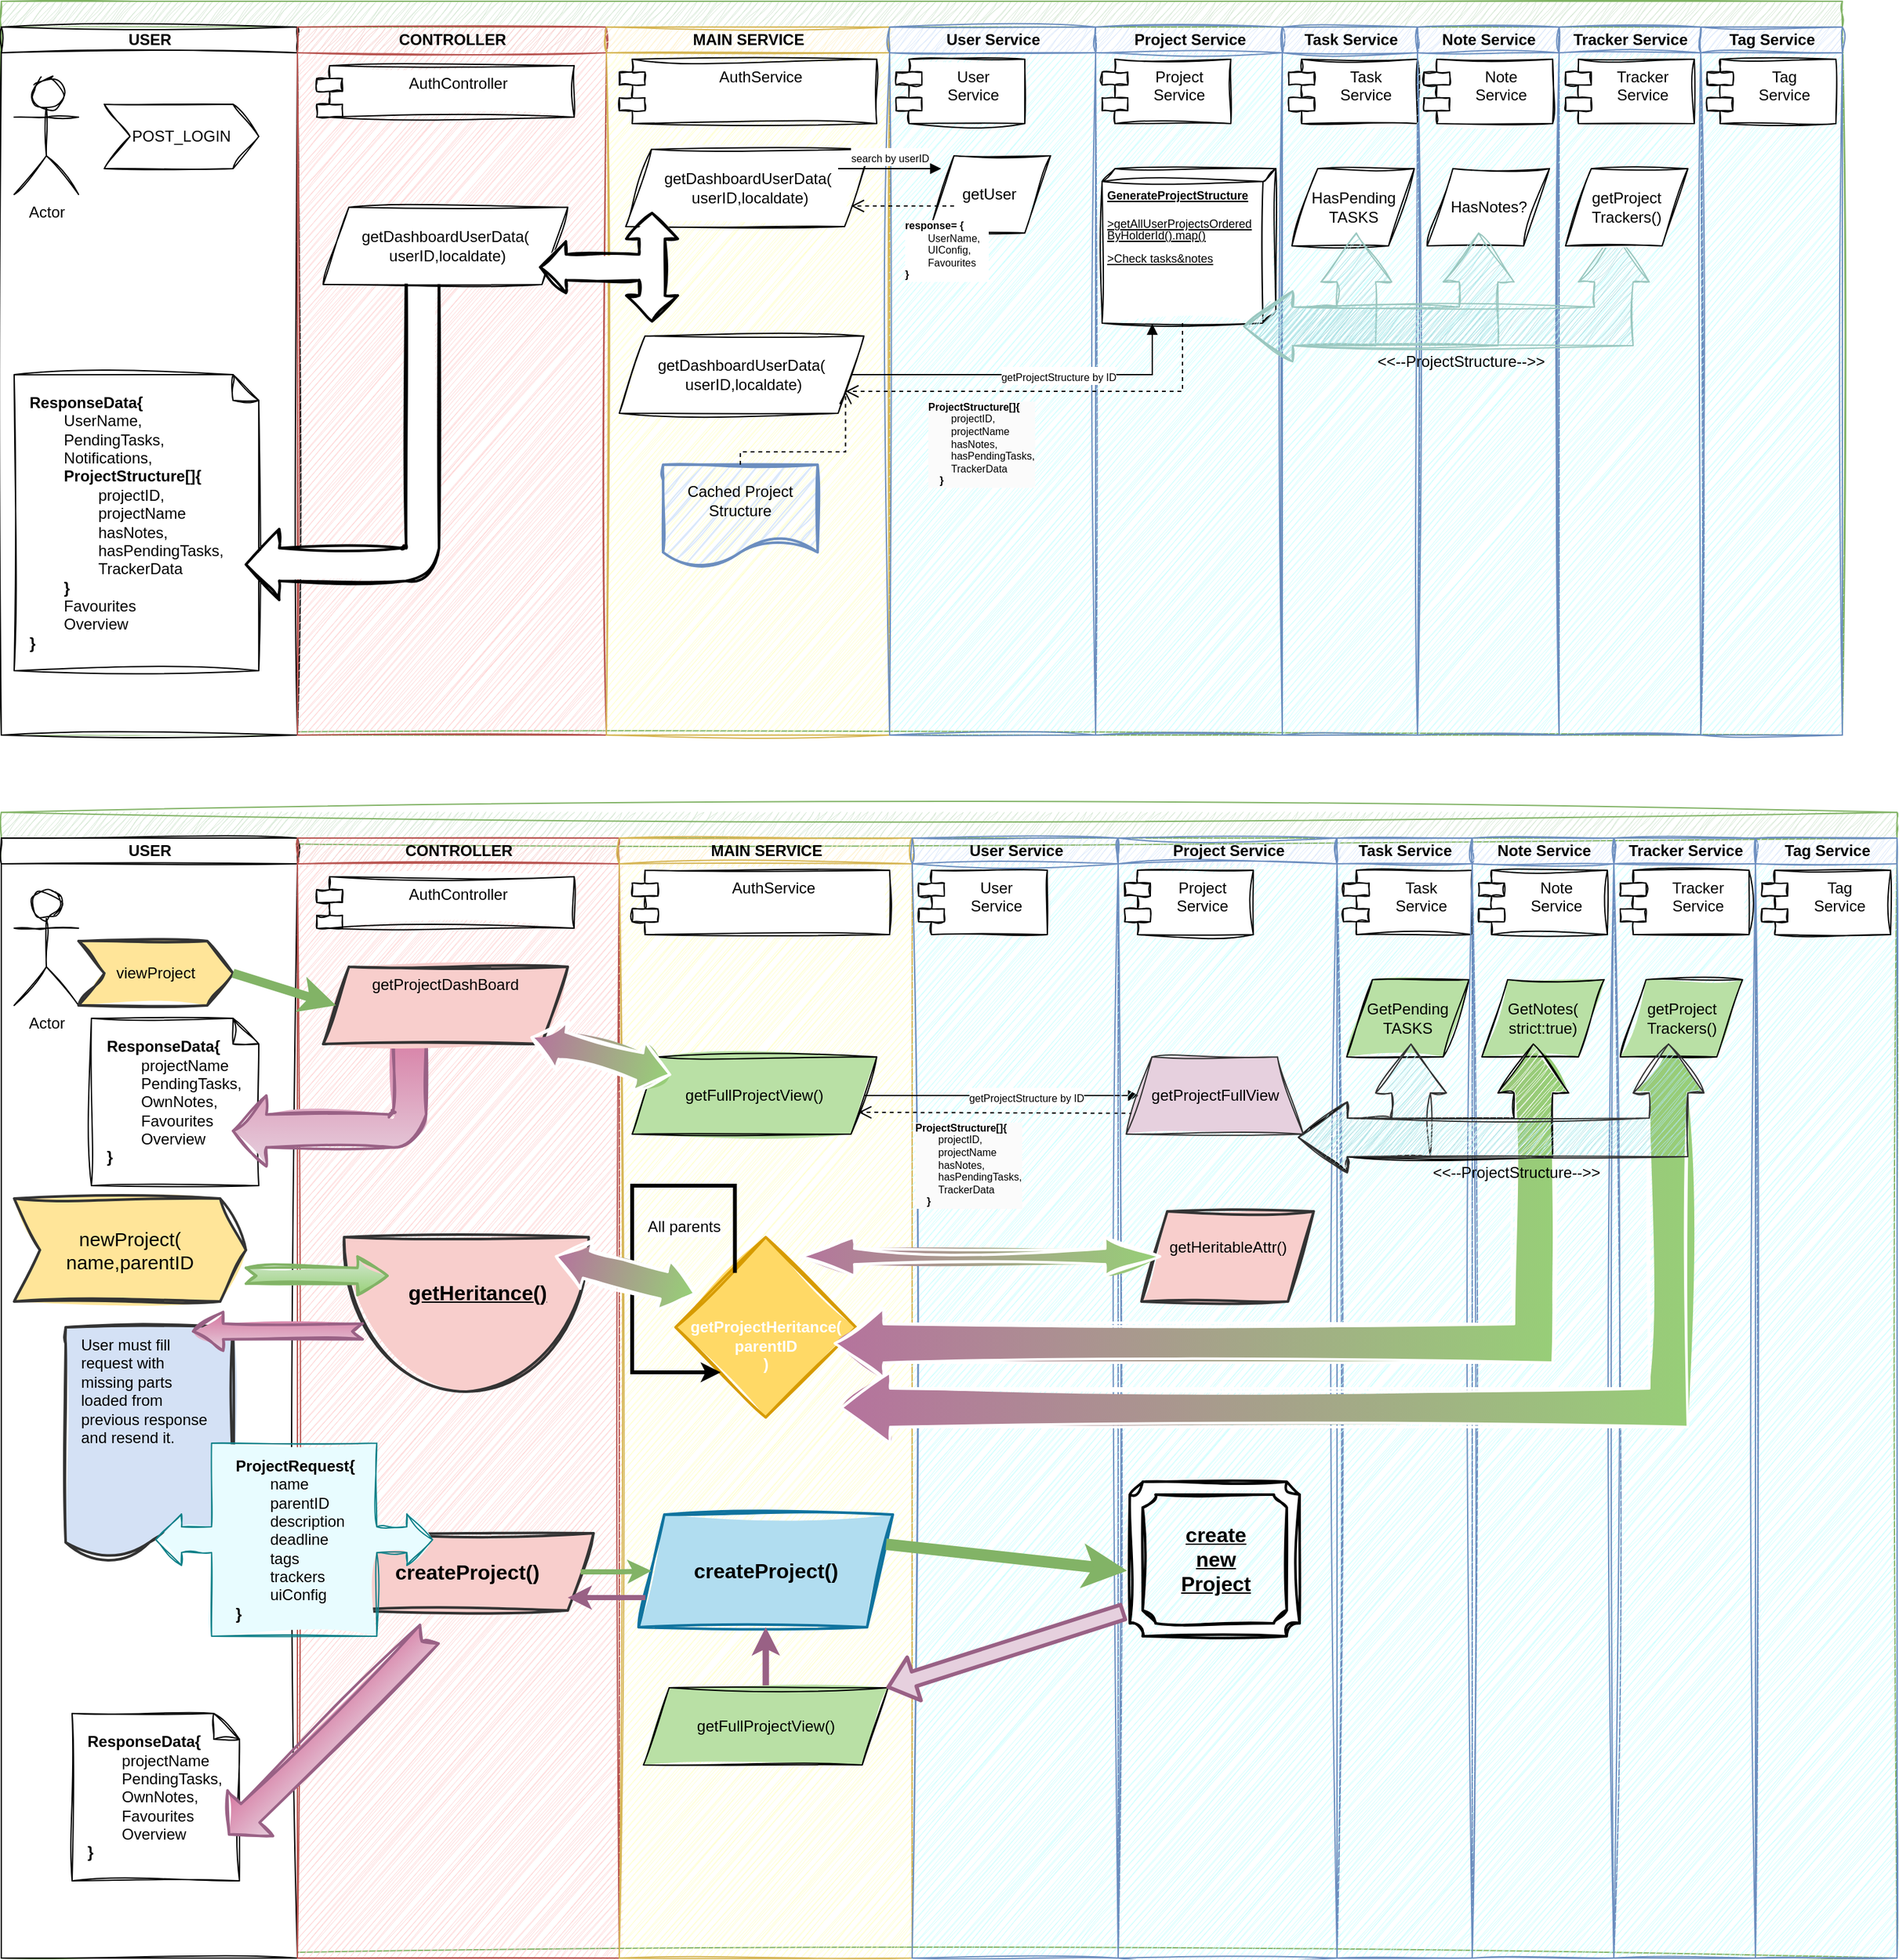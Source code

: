 <mxfile version="21.6.5" type="device">
  <diagram name="Page-1" id="2YBvvXClWsGukQMizWep">
    <mxGraphModel dx="2284" dy="1944" grid="1" gridSize="10" guides="1" tooltips="1" connect="1" arrows="1" fold="1" page="1" pageScale="1" pageWidth="850" pageHeight="1100" math="0" shadow="0">
      <root>
        <mxCell id="0" />
        <mxCell id="1" parent="0" />
        <mxCell id="TxTRRUYlJgVRlyI4c2Kr-11" value="&lt;br&gt;" style="swimlane;childLayout=stackLayout;resizeParent=1;resizeParentMax=0;startSize=20;html=1;sketch=1;curveFitting=1;jiggle=2;fillColor=#d5e8d4;strokeColor=#82b366;swimlaneFillColor=default;" parent="1" vertex="1">
          <mxGeometry x="-60" y="-160" width="1472.5" height="890" as="geometry" />
        </mxCell>
        <mxCell id="TxTRRUYlJgVRlyI4c2Kr-12" value="&lt;div&gt;USER&lt;/div&gt;" style="swimlane;startSize=20;html=1;sketch=1;curveFitting=1;jiggle=2;swimlaneFillColor=default;" parent="TxTRRUYlJgVRlyI4c2Kr-11" vertex="1">
          <mxGeometry y="20" width="230" height="870" as="geometry" />
        </mxCell>
        <mxCell id="TxTRRUYlJgVRlyI4c2Kr-1" value="Actor" style="shape=umlActor;verticalLabelPosition=bottom;verticalAlign=top;html=1;outlineConnect=0;sketch=1;curveFitting=1;jiggle=2;swimlaneFillColor=default;" parent="TxTRRUYlJgVRlyI4c2Kr-12" vertex="1">
          <mxGeometry x="10" y="40" width="50" height="90" as="geometry" />
        </mxCell>
        <mxCell id="TxTRRUYlJgVRlyI4c2Kr-2" value="&lt;div&gt;viewProject&lt;/div&gt;" style="shape=step;perimeter=stepPerimeter;whiteSpace=wrap;html=1;fixedSize=1;sketch=1;curveFitting=1;jiggle=2;swimlaneFillColor=default;fillColor=#FFE599;strokeColor=#333333;strokeWidth=2;gradientColor=#FFE599;" parent="TxTRRUYlJgVRlyI4c2Kr-12" vertex="1">
          <mxGeometry x="60" y="80" width="120" height="50" as="geometry" />
        </mxCell>
        <mxCell id="TxTRRUYlJgVRlyI4c2Kr-27" value="&lt;div align=&quot;left&quot;&gt;&lt;b&gt;ResponseData{&lt;/b&gt;&lt;/div&gt;&lt;div align=&quot;left&quot;&gt;&lt;span style=&quot;white-space: pre;&quot;&gt;&#x9;&lt;/span&gt;projectName&lt;br&gt;&lt;/div&gt;&lt;div align=&quot;left&quot;&gt;&lt;span style=&quot;background-color: initial; white-space: pre;&quot;&gt;&#x9;&lt;/span&gt;&lt;span style=&quot;background-color: initial;&quot;&gt;PendingTasks,&lt;/span&gt;&lt;br&gt;&lt;/div&gt;&lt;div align=&quot;left&quot;&gt;&lt;span style=&quot;white-space: pre;&quot;&gt;&#x9;&lt;/span&gt;OwnNotes,&lt;/div&gt;&lt;div align=&quot;left&quot;&gt;&lt;span style=&quot;white-space: pre;&quot;&gt;&#x9;&lt;/span&gt;&lt;span style=&quot;background-color: initial;&quot;&gt;Favourites&lt;/span&gt;&lt;/div&gt;&lt;div align=&quot;left&quot;&gt;&lt;span style=&quot;white-space: pre;&quot;&gt;&#x9;&lt;/span&gt;Overview&lt;br&gt;&lt;/div&gt;&lt;div align=&quot;left&quot;&gt;&lt;b&gt;}&lt;/b&gt;&lt;br&gt;&lt;/div&gt;" style="shape=note;size=20;whiteSpace=wrap;html=1;sketch=1;jiggle=2;curveFitting=1;strokeColor=default;fontFamily=Helvetica;fontSize=12;fontColor=default;fillColor=default;align=left;perimeterSpacing=8;spacingLeft=10;shadow=0;" parent="TxTRRUYlJgVRlyI4c2Kr-12" vertex="1">
          <mxGeometry x="70" y="140" width="130" height="130" as="geometry" />
        </mxCell>
        <mxCell id="EiKHXi_FL_0_zzVRxfhW-64" value="&lt;font style=&quot;font-size: 15px;&quot;&gt;newProject(&lt;br&gt;name,parentID&lt;br&gt;&lt;/font&gt;" style="shape=step;perimeter=stepPerimeter;whiteSpace=wrap;html=1;fixedSize=1;sketch=1;curveFitting=1;jiggle=2;swimlaneFillColor=default;strokeWidth=2;fillColor=#FFE599;gradientColor=#FFE599;strokeColor=#333333;" parent="TxTRRUYlJgVRlyI4c2Kr-12" vertex="1">
          <mxGeometry x="10" y="280" width="180" height="80" as="geometry" />
        </mxCell>
        <mxCell id="EiKHXi_FL_0_zzVRxfhW-72" value="User must fill request with missing parts loaded from previous response and resend it." style="shape=document;whiteSpace=wrap;html=1;boundedLbl=1;sketch=1;jiggle=2;curveFitting=1;strokeWidth=2;fontFamily=Helvetica;fontSize=12;size=0.143;align=left;verticalAlign=top;spacingLeft=10;spacingRight=10;fillColor=#D4E1F5;strokeColor=#333333;gradientColor=#D4E1F5;" parent="TxTRRUYlJgVRlyI4c2Kr-12" vertex="1">
          <mxGeometry x="50" y="380" width="130" height="180" as="geometry" />
        </mxCell>
        <mxCell id="EiKHXi_FL_0_zzVRxfhW-101" value="&lt;div align=&quot;left&quot;&gt;&lt;b&gt;ResponseData{&lt;/b&gt;&lt;/div&gt;&lt;div align=&quot;left&quot;&gt;&lt;span style=&quot;white-space: pre;&quot;&gt;&#x9;&lt;/span&gt;projectName&lt;br&gt;&lt;/div&gt;&lt;div align=&quot;left&quot;&gt;&lt;span style=&quot;background-color: initial; white-space: pre;&quot;&gt;&#x9;&lt;/span&gt;&lt;span style=&quot;background-color: initial;&quot;&gt;PendingTasks,&lt;/span&gt;&lt;br&gt;&lt;/div&gt;&lt;div align=&quot;left&quot;&gt;&lt;span style=&quot;white-space: pre;&quot;&gt;&#x9;&lt;/span&gt;OwnNotes,&lt;/div&gt;&lt;div align=&quot;left&quot;&gt;&lt;span style=&quot;white-space: pre;&quot;&gt;&#x9;&lt;/span&gt;&lt;span style=&quot;background-color: initial;&quot;&gt;Favourites&lt;/span&gt;&lt;/div&gt;&lt;div align=&quot;left&quot;&gt;&lt;span style=&quot;white-space: pre;&quot;&gt;&#x9;&lt;/span&gt;Overview&lt;br&gt;&lt;/div&gt;&lt;div align=&quot;left&quot;&gt;&lt;b&gt;}&lt;/b&gt;&lt;br&gt;&lt;/div&gt;" style="shape=note;size=20;whiteSpace=wrap;html=1;sketch=1;jiggle=2;curveFitting=1;strokeColor=default;fontFamily=Helvetica;fontSize=12;fontColor=default;fillColor=default;align=left;perimeterSpacing=8;spacingLeft=10;shadow=0;" parent="TxTRRUYlJgVRlyI4c2Kr-12" vertex="1">
          <mxGeometry x="55" y="680" width="130" height="130" as="geometry" />
        </mxCell>
        <mxCell id="TxTRRUYlJgVRlyI4c2Kr-13" value="&lt;div&gt;CONTROLLER&lt;/div&gt;" style="swimlane;startSize=20;html=1;fillColor=#f8cecc;strokeColor=#b85450;sketch=1;curveFitting=1;jiggle=2;swimlaneFillColor=#ffd5d5;" parent="TxTRRUYlJgVRlyI4c2Kr-11" vertex="1">
          <mxGeometry x="230" y="20" width="250" height="870" as="geometry">
            <mxRectangle x="210" y="20" width="40" height="550" as="alternateBounds" />
          </mxGeometry>
        </mxCell>
        <mxCell id="EiKHXi_FL_0_zzVRxfhW-16" value="" style="html=1;shadow=0;dashed=0;align=center;verticalAlign=middle;shape=mxgraph.arrows2.bendArrow;dy=12.79;dx=25.86;notch=0;arrowHead=55;rounded=1;sketch=1;jiggle=2;curveFitting=1;strokeWidth=2;fontFamily=Helvetica;fontSize=12;rotation=-180;fillColor=#e6d0de;strokeColor=#996185;gradientColor=#d5739d;" parent="TxTRRUYlJgVRlyI4c2Kr-13" vertex="1">
          <mxGeometry x="-50" y="140" width="150" height="115" as="geometry" />
        </mxCell>
        <mxCell id="TxTRRUYlJgVRlyI4c2Kr-24" value="&lt;div&gt;getProjectDashBoard&lt;/div&gt;" style="shape=parallelogram;perimeter=parallelogramPerimeter;whiteSpace=wrap;html=1;fixedSize=1;sketch=1;jiggle=2;curveFitting=1;strokeColor=#333333;fontFamily=Helvetica;fontSize=12;fontColor=default;fillColor=#F8CECC;verticalAlign=top;strokeWidth=2;gradientColor=#F8CECC;" parent="TxTRRUYlJgVRlyI4c2Kr-13" vertex="1">
          <mxGeometry x="20" y="100" width="190" height="60" as="geometry" />
        </mxCell>
        <mxCell id="TxTRRUYlJgVRlyI4c2Kr-3" value="AuthController" style="shape=module;align=left;spacingLeft=20;align=center;verticalAlign=top;whiteSpace=wrap;html=1;sketch=1;curveFitting=1;jiggle=2;swimlaneFillColor=default;" parent="TxTRRUYlJgVRlyI4c2Kr-13" vertex="1">
          <mxGeometry x="15" y="30" width="200" height="40" as="geometry" />
        </mxCell>
        <mxCell id="EiKHXi_FL_0_zzVRxfhW-65" value="&lt;div style=&quot;font-size: 16px;&quot;&gt;createProject()&lt;/div&gt;" style="shape=parallelogram;perimeter=parallelogramPerimeter;whiteSpace=wrap;html=1;fixedSize=1;sketch=1;jiggle=2;curveFitting=1;strokeColor=#333333;fontFamily=Helvetica;fontSize=16;fillColor=#F8CECC;gradientColor=#F8CECC;strokeWidth=2;fontStyle=1" parent="TxTRRUYlJgVRlyI4c2Kr-13" vertex="1">
          <mxGeometry x="32.5" y="540" width="197.5" height="60" as="geometry" />
        </mxCell>
        <mxCell id="EiKHXi_FL_0_zzVRxfhW-69" value="" style="verticalLabelPosition=bottom;verticalAlign=top;html=1;shape=mxgraph.basic.half_circle;sketch=1;jiggle=2;curveFitting=1;strokeWidth=2;fontFamily=Helvetica;fontSize=12;fillColor=#F8CECC;gradientColor=#F8CECC;strokeColor=#333333;" parent="TxTRRUYlJgVRlyI4c2Kr-13" vertex="1">
          <mxGeometry x="36.25" y="310" width="190" height="120" as="geometry" />
        </mxCell>
        <mxCell id="EiKHXi_FL_0_zzVRxfhW-70" value="getHeritance()" style="text;html=1;strokeColor=none;fillColor=none;align=center;verticalAlign=middle;whiteSpace=wrap;rounded=0;fontSize=16;fontFamily=Helvetica;fontColor=default;fontStyle=5" parent="TxTRRUYlJgVRlyI4c2Kr-13" vertex="1">
          <mxGeometry x="90" y="338.22" width="100" height="30" as="geometry" />
        </mxCell>
        <mxCell id="EiKHXi_FL_0_zzVRxfhW-71" value="" style="html=1;shadow=0;dashed=0;align=center;verticalAlign=middle;shape=mxgraph.arrows2.arrow;dy=0.59;dx=23.37;notch=8.04;sketch=1;jiggle=2;curveFitting=1;strokeWidth=2;fontFamily=Helvetica;fontSize=12;rotation=-180;fillColor=#e6d0de;gradientColor=#d5739d;strokeColor=#996185;" parent="TxTRRUYlJgVRlyI4c2Kr-13" vertex="1">
          <mxGeometry x="-81.03" y="368.22" width="131.72" height="30" as="geometry" />
        </mxCell>
        <mxCell id="EiKHXi_FL_0_zzVRxfhW-66" value="&lt;div style=&quot;text-align: left;&quot;&gt;&lt;b style=&quot;background-color: initial;&quot;&gt;ProjectRequest{&lt;/b&gt;&lt;/div&gt;&lt;div style=&quot;text-align: left;&quot;&gt;&lt;span style=&quot;white-space: pre;&quot;&gt;&#x9;&lt;/span&gt;name&lt;br&gt;&lt;/div&gt;&lt;div style=&quot;text-align: left;&quot;&gt;&lt;span style=&quot;white-space: pre;&quot;&gt;&#x9;&lt;/span&gt;parentID&lt;br&gt;&lt;/div&gt;&lt;div style=&quot;text-align: left;&quot;&gt;&lt;span style=&quot;white-space: pre;&quot;&gt;&#x9;&lt;/span&gt;description&lt;br&gt;&lt;/div&gt;&lt;div style=&quot;text-align: left;&quot;&gt;&lt;span style=&quot;white-space: pre;&quot;&gt;&#x9;&lt;/span&gt;deadline&lt;/div&gt;&lt;div style=&quot;text-align: left;&quot;&gt;&lt;span style=&quot;white-space: pre;&quot;&gt;&#x9;&lt;/span&gt;tags&lt;/div&gt;&lt;div style=&quot;text-align: left;&quot;&gt;&lt;span style=&quot;white-space: pre;&quot;&gt;&#x9;&lt;/span&gt;trackers&lt;br&gt;&lt;/div&gt;&lt;div style=&quot;text-align: left;&quot;&gt;&lt;span style=&quot;white-space: pre;&quot;&gt;&#x9;&lt;/span&gt;uiConfig&lt;/div&gt;&lt;b&gt;&lt;div style=&quot;text-align: left;&quot;&gt;&lt;b style=&quot;background-color: initial;&quot;&gt;}&lt;/b&gt;&lt;/div&gt;&lt;/b&gt;" style="html=1;shadow=0;dashed=0;align=center;verticalAlign=middle;shape=mxgraph.arrows2.calloutDoubleArrow;dy=10;dx=20;notch=64.17;arrowHead=10;sketch=1;jiggle=2;curveFitting=1;strokeWidth=1;fontFamily=Helvetica;fontSize=12;fillColor=#E8FCFF;strokeColor=#0e8088;fillStyle=solid;" parent="TxTRRUYlJgVRlyI4c2Kr-13" vertex="1">
          <mxGeometry x="-110" y="470" width="215" height="150" as="geometry" />
        </mxCell>
        <mxCell id="EiKHXi_FL_0_zzVRxfhW-67" value="" style="html=1;shadow=0;dashed=0;align=center;verticalAlign=middle;shape=mxgraph.arrows2.arrow;dy=0.59;dx=23.37;notch=8.04;sketch=1;jiggle=2;curveFitting=1;strokeWidth=2;fontFamily=Helvetica;fontSize=12;rotation=0;fillColor=#d5e8d4;gradientColor=#97d077;strokeColor=#82b366;" parent="TxTRRUYlJgVRlyI4c2Kr-13" vertex="1">
          <mxGeometry x="-40" y="325" width="110" height="30" as="geometry" />
        </mxCell>
        <mxCell id="EiKHXi_FL_0_zzVRxfhW-102" value="" style="html=1;shadow=0;dashed=0;align=center;verticalAlign=middle;shape=mxgraph.arrows2.arrow;dy=0.59;dx=23.37;notch=8.04;sketch=1;jiggle=2;curveFitting=1;strokeWidth=2;fontFamily=Helvetica;fontSize=12;rotation=-225;fillColor=#e6d0de;gradientColor=#d5739d;strokeColor=#996185;" parent="TxTRRUYlJgVRlyI4c2Kr-13" vertex="1">
          <mxGeometry x="-85.35" y="671.21" width="220" height="50" as="geometry" />
        </mxCell>
        <mxCell id="EiKHXi_FL_0_zzVRxfhW-63" style="rounded=0;orthogonalLoop=1;jettySize=auto;html=1;fontFamily=Helvetica;fontSize=12;fontColor=default;exitX=1;exitY=0.5;exitDx=0;exitDy=0;fillColor=#d5e8d4;gradientColor=#97d077;strokeColor=#82b366;jumpSize=9;strokeWidth=7;entryX=0;entryY=0.5;entryDx=0;entryDy=0;" parent="TxTRRUYlJgVRlyI4c2Kr-11" source="TxTRRUYlJgVRlyI4c2Kr-2" target="TxTRRUYlJgVRlyI4c2Kr-24" edge="1">
          <mxGeometry relative="1" as="geometry">
            <mxPoint x="200" y="150" as="sourcePoint" />
            <mxPoint x="270" y="200" as="targetPoint" />
          </mxGeometry>
        </mxCell>
        <mxCell id="TxTRRUYlJgVRlyI4c2Kr-16" value="MAIN SERVICE" style="swimlane;startSize=20;html=1;sketch=1;curveFitting=1;jiggle=2;swimlaneFillColor=#FFFFCC;fillColor=#fff2cc;strokeColor=#d6b656;fontStyle=1" parent="TxTRRUYlJgVRlyI4c2Kr-11" vertex="1">
          <mxGeometry x="480" y="20" width="227.5" height="870" as="geometry" />
        </mxCell>
        <mxCell id="TxTRRUYlJgVRlyI4c2Kr-4" value="&lt;div&gt;AuthService&lt;/div&gt;" style="shape=module;align=left;spacingLeft=20;align=center;verticalAlign=top;whiteSpace=wrap;html=1;sketch=1;curveFitting=1;jiggle=2;swimlaneFillColor=default;" parent="TxTRRUYlJgVRlyI4c2Kr-16" vertex="1">
          <mxGeometry x="10" y="25" width="200" height="50" as="geometry" />
        </mxCell>
        <mxCell id="EiKHXi_FL_0_zzVRxfhW-12" value="&lt;div&gt;getFullProjectView()&lt;/div&gt;" style="shape=parallelogram;perimeter=parallelogramPerimeter;whiteSpace=wrap;html=1;fixedSize=1;sketch=1;jiggle=2;curveFitting=1;fontFamily=Helvetica;fontSize=12;gradientColor=#B9E0A5;fillColor=#B9E0A5;" parent="TxTRRUYlJgVRlyI4c2Kr-16" vertex="1">
          <mxGeometry x="10" y="170" width="190" height="60" as="geometry" />
        </mxCell>
        <mxCell id="EiKHXi_FL_0_zzVRxfhW-61" value="" style="html=1;shadow=0;dashed=0;align=center;verticalAlign=middle;shape=mxgraph.arrows2.twoWayArrow;dy=0.44;dx=24.57;strokeWidth=2;fontFamily=Helvetica;fontSize=12;rotation=15;sketch=1;curveFitting=1;jiggle=2;perimeterSpacing=17;fillColor=#97D077;strokeColor=#FFFFFF;gradientColor=#B5739D;fillStyle=auto;gradientDirection=west;" parent="TxTRRUYlJgVRlyI4c2Kr-16" vertex="1">
          <mxGeometry x="-70" y="150" width="111.29" height="38.71" as="geometry" />
        </mxCell>
        <mxCell id="EiKHXi_FL_0_zzVRxfhW-75" value="&lt;font color=&quot;#ffffff&quot;&gt;&lt;b&gt;&lt;br&gt;&lt;br&gt;getProjectHeritance(&lt;br&gt;parentID&lt;br&gt;)&lt;/b&gt;&lt;/font&gt;" style="rhombus;whiteSpace=wrap;html=1;sketch=1;jiggle=2;curveFitting=1;strokeColor=#d79b00;strokeWidth=2;fontFamily=Helvetica;fontSize=12;fillColor=#FFD966;gradientColor=#FFD966;" parent="TxTRRUYlJgVRlyI4c2Kr-16" vertex="1">
          <mxGeometry x="43.75" y="310" width="140" height="140" as="geometry" />
        </mxCell>
        <mxCell id="EiKHXi_FL_0_zzVRxfhW-82" style="edgeStyle=orthogonalEdgeStyle;rounded=0;orthogonalLoop=1;jettySize=auto;html=1;exitX=0.329;exitY=0.198;exitDx=0;exitDy=0;fontFamily=Helvetica;fontSize=12;fontColor=default;strokeWidth=3;exitPerimeter=0;entryX=0;entryY=1;entryDx=0;entryDy=0;" parent="TxTRRUYlJgVRlyI4c2Kr-16" source="EiKHXi_FL_0_zzVRxfhW-75" target="EiKHXi_FL_0_zzVRxfhW-75" edge="1">
          <mxGeometry relative="1" as="geometry">
            <Array as="points">
              <mxPoint x="87" y="270" />
              <mxPoint x="10" y="270" />
              <mxPoint x="10" y="375" />
            </Array>
          </mxGeometry>
        </mxCell>
        <mxCell id="EiKHXi_FL_0_zzVRxfhW-83" value="All parents" style="edgeLabel;html=1;align=center;verticalAlign=middle;resizable=0;points=[];fontSize=12;fontFamily=Helvetica;fontColor=default;" parent="EiKHXi_FL_0_zzVRxfhW-82" vertex="1" connectable="0">
          <mxGeometry x="0.506" y="1" relative="1" as="geometry">
            <mxPoint x="39" y="-93" as="offset" />
          </mxGeometry>
        </mxCell>
        <mxCell id="EiKHXi_FL_0_zzVRxfhW-84" value="" style="html=1;shadow=0;dashed=0;align=center;verticalAlign=middle;shape=mxgraph.arrows2.twoWayArrow;dy=0.44;dx=24.57;strokeWidth=2;fontFamily=Helvetica;fontSize=12;rotation=15;sketch=1;curveFitting=1;jiggle=2;perimeterSpacing=0;fillColor=#97D077;strokeColor=#FFFFFF;gradientColor=#B5739D;fillStyle=auto;gradientDirection=west;" parent="TxTRRUYlJgVRlyI4c2Kr-16" vertex="1">
          <mxGeometry x="-51" y="320" width="111.29" height="38.71" as="geometry" />
        </mxCell>
        <mxCell id="EiKHXi_FL_0_zzVRxfhW-88" value="&lt;div style=&quot;font-size: 16px;&quot;&gt;createProject()&lt;/div&gt;" style="shape=parallelogram;perimeter=parallelogramPerimeter;whiteSpace=wrap;html=1;fixedSize=1;sketch=1;jiggle=2;curveFitting=1;strokeColor=#10739e;fontFamily=Helvetica;fontSize=16;fillColor=#b1ddf0;strokeWidth=2;fontStyle=1;fillStyle=solid;" parent="TxTRRUYlJgVRlyI4c2Kr-16" vertex="1">
          <mxGeometry x="15" y="525.5" width="197.5" height="87.5" as="geometry" />
        </mxCell>
        <mxCell id="EiKHXi_FL_0_zzVRxfhW-100" value="" style="edgeStyle=orthogonalEdgeStyle;rounded=0;orthogonalLoop=1;jettySize=auto;html=1;fontFamily=Helvetica;fontSize=12;fontColor=default;strokeWidth=5;fillColor=#e6d0de;gradientColor=#d5739d;strokeColor=#996185;" parent="TxTRRUYlJgVRlyI4c2Kr-16" source="EiKHXi_FL_0_zzVRxfhW-97" target="EiKHXi_FL_0_zzVRxfhW-88" edge="1">
          <mxGeometry relative="1" as="geometry" />
        </mxCell>
        <mxCell id="EiKHXi_FL_0_zzVRxfhW-97" value="&lt;div&gt;getFullProjectView()&lt;/div&gt;" style="shape=parallelogram;perimeter=parallelogramPerimeter;whiteSpace=wrap;html=1;fixedSize=1;sketch=1;jiggle=2;curveFitting=1;fontFamily=Helvetica;fontSize=12;gradientColor=#B9E0A5;fillColor=#B9E0A5;" parent="TxTRRUYlJgVRlyI4c2Kr-16" vertex="1">
          <mxGeometry x="18.75" y="660" width="190" height="60" as="geometry" />
        </mxCell>
        <mxCell id="TxTRRUYlJgVRlyI4c2Kr-17" value="&lt;blockquote&gt;&lt;blockquote&gt;&lt;blockquote&gt;User Service&lt;br&gt;&lt;/blockquote&gt;&lt;/blockquote&gt;&lt;/blockquote&gt;" style="swimlane;startSize=20;html=1;sketch=1;curveFitting=1;jiggle=2;swimlaneFillColor=#CCFFFF;fillColor=#dae8fc;strokeColor=#6c8ebf;" parent="TxTRRUYlJgVRlyI4c2Kr-11" vertex="1">
          <mxGeometry x="707.5" y="20" width="160" height="870" as="geometry" />
        </mxCell>
        <mxCell id="TxTRRUYlJgVRlyI4c2Kr-5" value="&lt;div&gt;User&lt;/div&gt;&lt;div&gt;Service&lt;/div&gt;" style="shape=module;align=left;spacingLeft=20;align=center;verticalAlign=top;whiteSpace=wrap;html=1;sketch=1;curveFitting=1;jiggle=2;swimlaneFillColor=default;" parent="TxTRRUYlJgVRlyI4c2Kr-17" vertex="1">
          <mxGeometry x="5" y="25" width="100" height="50" as="geometry" />
        </mxCell>
        <mxCell id="EiKHXi_FL_0_zzVRxfhW-9" value="&lt;div style=&quot;font-size: 8px;&quot; align=&quot;left&quot;&gt;&lt;div style=&quot;border-color: var(--border-color); background-color: rgb(251, 251, 251);&quot; align=&quot;left&quot;&gt;&lt;b style=&quot;border-color: var(--border-color);&quot;&gt;ProjectStructure[]{&lt;/b&gt;&lt;/div&gt;&lt;div style=&quot;border-color: var(--border-color); background-color: rgb(251, 251, 251);&quot; align=&quot;left&quot;&gt;&lt;span style=&quot;white-space: pre;&quot;&gt;&amp;nbsp;&amp;nbsp;&amp;nbsp;&amp;nbsp;&lt;/span&gt;&lt;span style=&quot;border-color: var(--border-color);&quot;&gt;&lt;span style=&quot;white-space: pre;&quot;&gt;&amp;nbsp;&amp;nbsp;&amp;nbsp;&amp;nbsp;&lt;/span&gt;&lt;/span&gt;projectID,&lt;/div&gt;&lt;div style=&quot;border-color: var(--border-color); background-color: rgb(251, 251, 251);&quot; align=&quot;left&quot;&gt;&lt;span style=&quot;border-color: var(--border-color);&quot;&gt;&lt;span style=&quot;white-space: pre;&quot;&gt;&amp;nbsp;&amp;nbsp;&amp;nbsp;&amp;nbsp;&lt;/span&gt;&lt;/span&gt;&lt;span style=&quot;border-color: var(--border-color);&quot;&gt;&lt;span style=&quot;white-space: pre;&quot;&gt;&amp;nbsp;&amp;nbsp;&amp;nbsp;&amp;nbsp;&lt;/span&gt;&lt;/span&gt;projectName&lt;/div&gt;&lt;div style=&quot;border-color: var(--border-color); background-color: rgb(251, 251, 251);&quot; align=&quot;left&quot;&gt;&lt;span style=&quot;border-color: var(--border-color);&quot;&gt;&lt;span style=&quot;white-space: pre;&quot;&gt;&amp;nbsp;&amp;nbsp;&amp;nbsp;&amp;nbsp;&lt;/span&gt;&lt;/span&gt;&lt;span style=&quot;border-color: var(--border-color);&quot;&gt;&lt;span style=&quot;white-space: pre;&quot;&gt;&amp;nbsp;&amp;nbsp;&amp;nbsp;&amp;nbsp;&lt;/span&gt;&lt;/span&gt;hasNotes,&lt;/div&gt;&lt;div style=&quot;border-color: var(--border-color); background-color: rgb(251, 251, 251);&quot; align=&quot;left&quot;&gt;&lt;span style=&quot;border-color: var(--border-color);&quot;&gt;&lt;span style=&quot;white-space: pre;&quot;&gt;&amp;nbsp;&amp;nbsp;&amp;nbsp;&amp;nbsp;&lt;/span&gt;&lt;/span&gt;&lt;span style=&quot;border-color: var(--border-color);&quot;&gt;&lt;span style=&quot;white-space: pre;&quot;&gt;&amp;nbsp;&amp;nbsp;&amp;nbsp;&amp;nbsp;&lt;/span&gt;&lt;/span&gt;hasPendingTasks,&lt;/div&gt;&lt;div style=&quot;border-color: var(--border-color); background-color: rgb(251, 251, 251);&quot; align=&quot;left&quot;&gt;&lt;span style=&quot;border-color: var(--border-color);&quot;&gt;&lt;span style=&quot;white-space: pre;&quot;&gt;&amp;nbsp;&amp;nbsp;&amp;nbsp;&amp;nbsp;&lt;/span&gt;&lt;/span&gt;&lt;span style=&quot;border-color: var(--border-color);&quot;&gt;&lt;span style=&quot;white-space: pre;&quot;&gt;&amp;nbsp;&amp;nbsp;&amp;nbsp;&amp;nbsp;&lt;/span&gt;&lt;/span&gt;TrackerData&lt;br style=&quot;border-color: var(--border-color);&quot;&gt;&lt;/div&gt;&lt;div style=&quot;border-color: var(--border-color); background-color: rgb(251, 251, 251);&quot; align=&quot;left&quot;&gt;&lt;span style=&quot;border-color: var(--border-color);&quot;&gt;&lt;span style=&quot;white-space: pre;&quot;&gt;&amp;nbsp;&amp;nbsp;&amp;nbsp;&amp;nbsp;&lt;/span&gt;&lt;/span&gt;&lt;b style=&quot;border-color: var(--border-color);&quot;&gt;}&lt;/b&gt;&lt;/div&gt;&lt;/div&gt;" style="html=1;verticalAlign=bottom;endArrow=open;dashed=1;endSize=8;edgeStyle=elbowEdgeStyle;elbow=vertical;curved=0;rounded=0;fontFamily=Helvetica;fontSize=12;fontColor=default;align=left;entryX=1;entryY=0.75;entryDx=0;entryDy=0;exitX=0;exitY=0.75;exitDx=0;exitDy=0;" parent="TxTRRUYlJgVRlyI4c2Kr-11" source="EiKHXi_FL_0_zzVRxfhW-59" target="EiKHXi_FL_0_zzVRxfhW-12" edge="1">
          <mxGeometry x="0.603" y="77" relative="1" as="geometry">
            <mxPoint x="854.055" y="230.44" as="sourcePoint" />
            <mxPoint x="779.996" y="300.003" as="targetPoint" />
            <mxPoint as="offset" />
            <Array as="points">
              <mxPoint x="790" y="233" />
            </Array>
          </mxGeometry>
        </mxCell>
        <mxCell id="EiKHXi_FL_0_zzVRxfhW-7" value="&lt;span style=&quot;font-size: 8px;&quot;&gt;getProjectStructure by ID&lt;br&gt;&lt;/span&gt;" style="html=1;verticalAlign=bottom;endArrow=block;edgeStyle=elbowEdgeStyle;elbow=horizontal;curved=0;rounded=0;fontFamily=Helvetica;fontSize=12;fontColor=default;exitX=1;exitY=0.5;exitDx=0;exitDy=0;entryX=0;entryY=0.5;entryDx=0;entryDy=0;" parent="TxTRRUYlJgVRlyI4c2Kr-11" source="EiKHXi_FL_0_zzVRxfhW-12" target="EiKHXi_FL_0_zzVRxfhW-59" edge="1">
          <mxGeometry x="0.175" y="-10" width="80" relative="1" as="geometry">
            <mxPoint x="830" y="270" as="sourcePoint" />
            <mxPoint x="854.055" y="220.96" as="targetPoint" />
            <Array as="points">
              <mxPoint x="790" y="210" />
            </Array>
            <mxPoint as="offset" />
          </mxGeometry>
        </mxCell>
        <mxCell id="TxTRRUYlJgVRlyI4c2Kr-22" value="Project Service" style="swimlane;startSize=20;html=1;sketch=1;curveFitting=1;jiggle=2;swimlaneFillColor=#CCFFFF;fillColor=#dae8fc;strokeColor=#6c8ebf;" parent="TxTRRUYlJgVRlyI4c2Kr-11" vertex="1">
          <mxGeometry x="867.5" y="20" width="170" height="870" as="geometry">
            <mxRectangle x="830" y="20" width="40" height="520" as="alternateBounds" />
          </mxGeometry>
        </mxCell>
        <mxCell id="TxTRRUYlJgVRlyI4c2Kr-6" value="&lt;div&gt;Project&lt;br&gt;&lt;/div&gt;&lt;div&gt;Service&lt;/div&gt;" style="shape=module;align=left;spacingLeft=20;align=center;verticalAlign=top;whiteSpace=wrap;html=1;sketch=1;curveFitting=1;jiggle=2;swimlaneFillColor=default;" parent="TxTRRUYlJgVRlyI4c2Kr-22" vertex="1">
          <mxGeometry x="5" y="25" width="100" height="50" as="geometry" />
        </mxCell>
        <mxCell id="EiKHXi_FL_0_zzVRxfhW-59" value="getProjectFullView" style="shape=trapezoid;perimeter=trapezoidPerimeter;whiteSpace=wrap;html=1;fixedSize=1;sketch=1;jiggle=2;curveFitting=1;strokeWidth=1;fontFamily=Helvetica;fontSize=12;fillColor=#e6d0de;gradientColor=#E6D0DE;strokeColor=#333333;" parent="TxTRRUYlJgVRlyI4c2Kr-22" vertex="1">
          <mxGeometry x="6.25" y="170" width="137.5" height="60" as="geometry" />
        </mxCell>
        <mxCell id="EiKHXi_FL_0_zzVRxfhW-79" value="&lt;br&gt;getHeritableAttr()&lt;br&gt;" style="shape=parallelogram;perimeter=parallelogramPerimeter;whiteSpace=wrap;html=1;fixedSize=1;sketch=1;jiggle=2;curveFitting=1;strokeColor=#333333;fontFamily=Helvetica;fontSize=12;fontColor=default;fillColor=#F8CECC;verticalAlign=top;strokeWidth=2;gradientColor=#F8CECC;" parent="TxTRRUYlJgVRlyI4c2Kr-22" vertex="1">
          <mxGeometry x="18.13" y="290" width="133.75" height="70" as="geometry" />
        </mxCell>
        <mxCell id="EiKHXi_FL_0_zzVRxfhW-99" value="" style="group" parent="TxTRRUYlJgVRlyI4c2Kr-22" vertex="1" connectable="0">
          <mxGeometry x="9.06" y="500" width="131.87" height="120" as="geometry" />
        </mxCell>
        <mxCell id="EiKHXi_FL_0_zzVRxfhW-94" value="" style="verticalLabelPosition=bottom;verticalAlign=top;html=1;shape=mxgraph.basic.plaque_frame;dx=10;whiteSpace=wrap;sketch=1;jiggle=2;curveFitting=1;strokeWidth=2;fontFamily=Helvetica;fontSize=12;" parent="EiKHXi_FL_0_zzVRxfhW-99" vertex="1">
          <mxGeometry width="131.87" height="120" as="geometry" />
        </mxCell>
        <mxCell id="EiKHXi_FL_0_zzVRxfhW-95" value="create&lt;br&gt;new&lt;br&gt;Project" style="text;html=1;strokeColor=none;fillColor=none;align=center;verticalAlign=middle;whiteSpace=wrap;rounded=0;fontSize=16;fontFamily=Helvetica;fontColor=default;fontStyle=5" parent="EiKHXi_FL_0_zzVRxfhW-99" vertex="1">
          <mxGeometry x="29.38" y="20" width="74.99" height="80" as="geometry" />
        </mxCell>
        <mxCell id="TxTRRUYlJgVRlyI4c2Kr-21" value="Task Service" style="swimlane;startSize=20;html=1;sketch=1;curveFitting=1;jiggle=2;swimlaneFillColor=#CCFFFF;fillColor=#dae8fc;strokeColor=#6c8ebf;" parent="TxTRRUYlJgVRlyI4c2Kr-11" vertex="1">
          <mxGeometry x="1037.5" y="20" width="105" height="870" as="geometry">
            <mxRectangle x="975" y="20" width="40" height="520" as="alternateBounds" />
          </mxGeometry>
        </mxCell>
        <mxCell id="TxTRRUYlJgVRlyI4c2Kr-7" value="&lt;div&gt;Task&lt;/div&gt;&lt;div&gt;Service&lt;/div&gt;" style="shape=module;align=left;spacingLeft=20;align=center;verticalAlign=top;whiteSpace=wrap;html=1;sketch=1;curveFitting=1;jiggle=2;swimlaneFillColor=default;" parent="TxTRRUYlJgVRlyI4c2Kr-21" vertex="1">
          <mxGeometry x="5" y="25" width="100" height="50" as="geometry" />
        </mxCell>
        <mxCell id="TxTRRUYlJgVRlyI4c2Kr-35" value="GetPending&lt;br&gt;TASKS" style="shape=parallelogram;perimeter=parallelogramPerimeter;whiteSpace=wrap;html=1;fixedSize=1;sketch=1;jiggle=2;curveFitting=1;strokeColor=default;fontFamily=Helvetica;fontSize=12;fontColor=default;fillColor=#B9E0A5;gradientColor=#B9E0A5;" parent="TxTRRUYlJgVRlyI4c2Kr-21" vertex="1">
          <mxGeometry x="7.5" y="110" width="95" height="60" as="geometry" />
        </mxCell>
        <mxCell id="EiKHXi_FL_0_zzVRxfhW-6" value="" style="html=1;shadow=0;dashed=0;align=center;verticalAlign=middle;shape=mxgraph.arrows2.bendDoubleArrow;dy=15;dx=38;arrowHead=55;rounded=0;rotation=-180;sketch=1;curveFitting=1;jiggle=2;fillColor=#b0e3e6;strokeColor=#333333;" parent="TxTRRUYlJgVRlyI4c2Kr-21" vertex="1">
          <mxGeometry x="-30" y="160" width="115" height="100" as="geometry" />
        </mxCell>
        <mxCell id="TxTRRUYlJgVRlyI4c2Kr-23" value="Note Service" style="swimlane;startSize=20;html=1;sketch=1;curveFitting=1;jiggle=2;swimlaneFillColor=#CCFFFF;fillColor=#dae8fc;strokeColor=#6c8ebf;" parent="TxTRRUYlJgVRlyI4c2Kr-11" vertex="1">
          <mxGeometry x="1142.5" y="20" width="110" height="870" as="geometry">
            <mxRectangle x="1085" y="20" width="40" height="520" as="alternateBounds" />
          </mxGeometry>
        </mxCell>
        <mxCell id="EiKHXi_FL_0_zzVRxfhW-81" value="" style="html=1;shadow=0;dashed=0;align=center;verticalAlign=middle;shape=mxgraph.arrows2.bendDoubleArrow;dy=15;dx=38;arrowHead=55;rounded=0;sketch=1;jiggle=2;curveFitting=1;strokeColor=#FFFFFF;strokeWidth=2;fontFamily=Helvetica;fontSize=12;fontColor=default;fillColor=#97D077;rotation=-180;gradientColor=#B5739D;fillStyle=auto;gradientDirection=east;" parent="TxTRRUYlJgVRlyI4c2Kr-23" vertex="1">
          <mxGeometry x="-495" y="160" width="570" height="260" as="geometry" />
        </mxCell>
        <mxCell id="TxTRRUYlJgVRlyI4c2Kr-8" value="&lt;div&gt;Note&lt;/div&gt;&lt;div&gt;Service&lt;/div&gt;" style="shape=module;align=left;spacingLeft=20;align=center;verticalAlign=top;whiteSpace=wrap;html=1;sketch=1;curveFitting=1;jiggle=2;swimlaneFillColor=default;" parent="TxTRRUYlJgVRlyI4c2Kr-23" vertex="1">
          <mxGeometry x="5" y="25" width="100" height="50" as="geometry" />
        </mxCell>
        <mxCell id="EiKHXi_FL_0_zzVRxfhW-1" value="GetNotes(&lt;br&gt;strict:true)" style="shape=parallelogram;perimeter=parallelogramPerimeter;whiteSpace=wrap;html=1;fixedSize=1;sketch=1;jiggle=2;curveFitting=1;strokeColor=default;fontFamily=Helvetica;fontSize=12;fontColor=default;fillColor=#B9E0A5;gradientColor=#B9E0A5;" parent="TxTRRUYlJgVRlyI4c2Kr-23" vertex="1">
          <mxGeometry x="7.5" y="110" width="95" height="60" as="geometry" />
        </mxCell>
        <mxCell id="EiKHXi_FL_0_zzVRxfhW-5" value="" style="html=1;shadow=0;dashed=0;align=center;verticalAlign=middle;shape=mxgraph.arrows2.bendDoubleArrow;dy=15;dx=38;arrowHead=55;rounded=0;rotation=-180;sketch=1;curveFitting=1;jiggle=2;fillStyle=hachure;" parent="TxTRRUYlJgVRlyI4c2Kr-23" vertex="1">
          <mxGeometry x="-135" y="160" width="210" height="100" as="geometry" />
        </mxCell>
        <mxCell id="EiKHXi_FL_0_zzVRxfhW-8" value="&amp;lt;&amp;lt;--ProjectStructure--&amp;gt;&amp;gt;" style="text;html=1;align=center;verticalAlign=middle;whiteSpace=wrap;rounded=0;sketch=1;curveFitting=1;jiggle=2;fillColor=none;" parent="TxTRRUYlJgVRlyI4c2Kr-23" vertex="1">
          <mxGeometry x="-35" y="250" width="137.5" height="20" as="geometry" />
        </mxCell>
        <mxCell id="TxTRRUYlJgVRlyI4c2Kr-18" value="Tracker Service" style="swimlane;startSize=20;html=1;sketch=1;curveFitting=1;jiggle=2;swimlaneFillColor=#CCFFFF;fillColor=#dae8fc;strokeColor=#6c8ebf;" parent="TxTRRUYlJgVRlyI4c2Kr-11" vertex="1">
          <mxGeometry x="1252.5" y="20" width="110" height="870" as="geometry">
            <mxRectangle x="1190" y="20" width="40" height="520" as="alternateBounds" />
          </mxGeometry>
        </mxCell>
        <mxCell id="EiKHXi_FL_0_zzVRxfhW-87" value="" style="html=1;shadow=0;dashed=0;align=center;verticalAlign=middle;shape=mxgraph.arrows2.bendDoubleArrow;dy=15;dx=38;arrowHead=55;rounded=0;sketch=1;jiggle=2;curveFitting=1;strokeColor=#FFFFFF;strokeWidth=2;fontFamily=Helvetica;fontSize=12;fontColor=default;fillColor=#97D077;rotation=-180;gradientColor=#B5739D;fillStyle=auto;gradientDirection=east;" parent="TxTRRUYlJgVRlyI4c2Kr-18" vertex="1">
          <mxGeometry x="-600" y="160" width="670" height="310" as="geometry" />
        </mxCell>
        <mxCell id="TxTRRUYlJgVRlyI4c2Kr-9" value="&lt;div&gt;Tracker&lt;/div&gt;&lt;div&gt;Service&lt;/div&gt;" style="shape=module;align=left;spacingLeft=20;align=center;verticalAlign=top;whiteSpace=wrap;html=1;sketch=1;curveFitting=1;jiggle=2;swimlaneFillColor=default;" parent="TxTRRUYlJgVRlyI4c2Kr-18" vertex="1">
          <mxGeometry x="5" y="25" width="100" height="50" as="geometry" />
        </mxCell>
        <mxCell id="EiKHXi_FL_0_zzVRxfhW-11" value="getProject&lt;br&gt;Trackers()" style="shape=parallelogram;perimeter=parallelogramPerimeter;whiteSpace=wrap;html=1;fixedSize=1;sketch=1;jiggle=2;curveFitting=1;strokeColor=default;fontFamily=Helvetica;fontSize=12;fontColor=default;fillColor=#B9E0A5;gradientColor=#B9E0A5;" parent="TxTRRUYlJgVRlyI4c2Kr-18" vertex="1">
          <mxGeometry x="5" y="110" width="95" height="60" as="geometry" />
        </mxCell>
        <mxCell id="EiKHXi_FL_0_zzVRxfhW-10" value="" style="html=1;shadow=0;dashed=0;align=center;verticalAlign=middle;shape=mxgraph.arrows2.bendDoubleArrow;dy=15;dx=38;arrowHead=55;rounded=0;rotation=-180;sketch=1;curveFitting=1;jiggle=2;fillColor=#b0e3e6;strokeColor=#333333;" parent="TxTRRUYlJgVRlyI4c2Kr-18" vertex="1">
          <mxGeometry x="-245" y="160" width="315" height="100" as="geometry" />
        </mxCell>
        <mxCell id="EiKHXi_FL_0_zzVRxfhW-80" value="" style="html=1;shadow=0;dashed=0;align=center;verticalAlign=middle;shape=mxgraph.arrows2.twoWayArrow;dy=0.59;dx=42.56;sketch=1;jiggle=2;curveFitting=1;strokeWidth=2;fontFamily=Helvetica;fontSize=12;gradientColor=#B5739D;fillColor=#97D077;strokeColor=#FFFFFF;fillStyle=auto;gradientDirection=west;" parent="TxTRRUYlJgVRlyI4c2Kr-18" vertex="1">
          <mxGeometry x="-632.5" y="310" width="280" height="30" as="geometry" />
        </mxCell>
        <mxCell id="TxTRRUYlJgVRlyI4c2Kr-14" value="Tag Service" style="swimlane;startSize=20;html=1;sketch=1;curveFitting=1;jiggle=2;swimlaneFillColor=#CCFFFF;fillColor=#dae8fc;strokeColor=#6c8ebf;" parent="TxTRRUYlJgVRlyI4c2Kr-11" vertex="1">
          <mxGeometry x="1362.5" y="20" width="110" height="870" as="geometry" />
        </mxCell>
        <mxCell id="TxTRRUYlJgVRlyI4c2Kr-10" value="&lt;div&gt;Tag&lt;/div&gt;&lt;div&gt;Service&lt;/div&gt;" style="shape=module;align=left;spacingLeft=20;align=center;verticalAlign=top;whiteSpace=wrap;html=1;sketch=1;curveFitting=1;jiggle=2;swimlaneFillColor=default;" parent="TxTRRUYlJgVRlyI4c2Kr-14" vertex="1">
          <mxGeometry x="5" y="25" width="100" height="50" as="geometry" />
        </mxCell>
        <mxCell id="EiKHXi_FL_0_zzVRxfhW-89" style="edgeStyle=orthogonalEdgeStyle;rounded=0;orthogonalLoop=1;jettySize=auto;html=1;exitX=1;exitY=0.5;exitDx=0;exitDy=0;entryX=0;entryY=0.5;entryDx=0;entryDy=0;fontFamily=Helvetica;fontSize=12;fontColor=default;strokeWidth=4;fillColor=#d5e8d4;gradientColor=#97d077;strokeColor=#82b366;" parent="TxTRRUYlJgVRlyI4c2Kr-11" source="EiKHXi_FL_0_zzVRxfhW-65" target="EiKHXi_FL_0_zzVRxfhW-88" edge="1">
          <mxGeometry relative="1" as="geometry" />
        </mxCell>
        <mxCell id="EiKHXi_FL_0_zzVRxfhW-93" style="edgeStyle=orthogonalEdgeStyle;rounded=0;orthogonalLoop=1;jettySize=auto;html=1;exitX=0;exitY=0.75;exitDx=0;exitDy=0;fontFamily=Helvetica;fontSize=12;fontColor=default;strokeWidth=4;fillColor=#e6d0de;gradientColor=#d5739d;strokeColor=#996185;" parent="TxTRRUYlJgVRlyI4c2Kr-11" source="EiKHXi_FL_0_zzVRxfhW-88" edge="1">
          <mxGeometry relative="1" as="geometry">
            <mxPoint x="460" y="600" as="sourcePoint" />
            <mxPoint x="440" y="610" as="targetPoint" />
          </mxGeometry>
        </mxCell>
        <mxCell id="EiKHXi_FL_0_zzVRxfhW-96" style="rounded=0;orthogonalLoop=1;jettySize=auto;html=1;exitX=1;exitY=0.25;exitDx=0;exitDy=0;entryX=-0.016;entryY=0.576;entryDx=0;entryDy=0;entryPerimeter=0;fontFamily=Helvetica;fontSize=12;fontColor=default;strokeWidth=9;fillColor=#d5e8d4;gradientColor=#97d077;strokeColor=#82b366;" parent="TxTRRUYlJgVRlyI4c2Kr-11" source="EiKHXi_FL_0_zzVRxfhW-88" target="EiKHXi_FL_0_zzVRxfhW-94" edge="1">
          <mxGeometry relative="1" as="geometry" />
        </mxCell>
        <mxCell id="EiKHXi_FL_0_zzVRxfhW-98" style="orthogonalLoop=1;jettySize=auto;html=1;fontFamily=Helvetica;fontSize=12;fontColor=default;strokeWidth=3;fillColor=#e6d0de;strokeColor=#996185;gradientColor=none;curved=1;shape=flexArrow;exitX=-0.03;exitY=0.84;exitDx=0;exitDy=0;exitPerimeter=0;" parent="TxTRRUYlJgVRlyI4c2Kr-11" source="EiKHXi_FL_0_zzVRxfhW-94" target="EiKHXi_FL_0_zzVRxfhW-97" edge="1">
          <mxGeometry relative="1" as="geometry">
            <mxPoint x="910" y="630" as="sourcePoint" />
          </mxGeometry>
        </mxCell>
        <mxCell id="EiKHXi_FL_0_zzVRxfhW-18" value="&lt;br&gt;" style="swimlane;childLayout=stackLayout;resizeParent=1;resizeParentMax=0;startSize=20;html=1;sketch=1;curveFitting=1;jiggle=2;fillColor=#d5e8d4;strokeColor=#82b366;swimlaneFillColor=default;" parent="1" vertex="1">
          <mxGeometry x="-60" y="-790" width="1430" height="570" as="geometry" />
        </mxCell>
        <mxCell id="EiKHXi_FL_0_zzVRxfhW-19" value="&lt;div&gt;USER&lt;/div&gt;" style="swimlane;startSize=20;html=1;sketch=1;curveFitting=1;jiggle=2;swimlaneFillColor=default;" parent="EiKHXi_FL_0_zzVRxfhW-18" vertex="1">
          <mxGeometry y="20" width="230" height="550" as="geometry" />
        </mxCell>
        <mxCell id="EiKHXi_FL_0_zzVRxfhW-20" value="Actor" style="shape=umlActor;verticalLabelPosition=bottom;verticalAlign=top;html=1;outlineConnect=0;sketch=1;curveFitting=1;jiggle=2;swimlaneFillColor=default;" parent="EiKHXi_FL_0_zzVRxfhW-19" vertex="1">
          <mxGeometry x="10" y="40" width="50" height="90" as="geometry" />
        </mxCell>
        <mxCell id="EiKHXi_FL_0_zzVRxfhW-21" value="&lt;div&gt;POST_LOGIN&lt;/div&gt;" style="shape=step;perimeter=stepPerimeter;whiteSpace=wrap;html=1;fixedSize=1;sketch=1;curveFitting=1;jiggle=2;swimlaneFillColor=default;" parent="EiKHXi_FL_0_zzVRxfhW-19" vertex="1">
          <mxGeometry x="80" y="60" width="120" height="50" as="geometry" />
        </mxCell>
        <mxCell id="EiKHXi_FL_0_zzVRxfhW-22" value="&lt;div align=&quot;left&quot;&gt;&lt;b&gt;ResponseData{&lt;/b&gt;&lt;/div&gt;&lt;div align=&quot;left&quot;&gt;&lt;span style=&quot;white-space: pre;&quot;&gt;&#x9;&lt;/span&gt;UserName,&lt;/div&gt;&lt;div align=&quot;left&quot;&gt;&lt;span style=&quot;white-space: pre;&quot;&gt;&#x9;&lt;/span&gt;PendingTasks,&lt;/div&gt;&lt;div align=&quot;left&quot;&gt;&lt;span style=&quot;white-space: pre;&quot;&gt;&#x9;&lt;/span&gt;Notifications,&lt;/div&gt;&lt;div align=&quot;left&quot;&gt;&lt;span style=&quot;white-space: pre;&quot;&gt;&#x9;&lt;/span&gt;&lt;b&gt;ProjectStructure[]{&lt;/b&gt;&lt;/div&gt;&lt;div align=&quot;left&quot;&gt;&lt;span style=&quot;white-space: pre;&quot;&gt;&#x9;&lt;/span&gt;&lt;span style=&quot;white-space: pre;&quot;&gt;&#x9;&lt;/span&gt;projectID,&lt;/div&gt;&lt;div align=&quot;left&quot;&gt;&lt;span style=&quot;white-space: pre;&quot;&gt;&#x9;&lt;/span&gt;&lt;span style=&quot;white-space: pre;&quot;&gt;&#x9;&lt;/span&gt;projectName&lt;/div&gt;&lt;div align=&quot;left&quot;&gt;&lt;span style=&quot;white-space: pre;&quot;&gt;&#x9;&lt;/span&gt;&lt;span style=&quot;white-space: pre;&quot;&gt;&#x9;&lt;/span&gt;hasNotes,&lt;/div&gt;&lt;div align=&quot;left&quot;&gt;&lt;span style=&quot;white-space: pre;&quot;&gt;&#x9;&lt;/span&gt;&lt;span style=&quot;white-space: pre;&quot;&gt;&#x9;&lt;/span&gt;hasPendingTasks,&lt;/div&gt;&lt;div align=&quot;left&quot;&gt;&lt;span style=&quot;white-space: pre;&quot;&gt;&#x9;&lt;/span&gt;&lt;span style=&quot;white-space: pre;&quot;&gt;&#x9;&lt;/span&gt;TrackerData&lt;br&gt;&lt;/div&gt;&lt;div align=&quot;left&quot;&gt;&lt;span style=&quot;white-space: pre;&quot;&gt;&#x9;&lt;/span&gt;&lt;b&gt;}&lt;/b&gt;&lt;/div&gt;&lt;div align=&quot;left&quot;&gt;&lt;span style=&quot;white-space: pre;&quot;&gt;&#x9;&lt;/span&gt;Favourites&lt;/div&gt;&lt;div align=&quot;left&quot;&gt;&lt;span style=&quot;white-space: pre;&quot;&gt;&#x9;&lt;/span&gt;Overview&lt;br&gt;&lt;/div&gt;&lt;div align=&quot;left&quot;&gt;&lt;b&gt;}&lt;/b&gt;&lt;br&gt;&lt;/div&gt;" style="shape=note;size=20;whiteSpace=wrap;html=1;sketch=1;jiggle=2;curveFitting=1;strokeColor=default;fontFamily=Helvetica;fontSize=12;fontColor=default;fillColor=default;align=left;perimeterSpacing=8;spacingLeft=10;" parent="EiKHXi_FL_0_zzVRxfhW-19" vertex="1">
          <mxGeometry x="10" y="270" width="190" height="230" as="geometry" />
        </mxCell>
        <mxCell id="EiKHXi_FL_0_zzVRxfhW-23" value="&lt;div&gt;CONTROLLER&lt;/div&gt;" style="swimlane;startSize=20;html=1;fillColor=#f8cecc;strokeColor=#b85450;sketch=1;curveFitting=1;jiggle=2;swimlaneFillColor=#ffd5d5;" parent="EiKHXi_FL_0_zzVRxfhW-18" vertex="1">
          <mxGeometry x="230" y="20" width="240" height="550" as="geometry" />
        </mxCell>
        <mxCell id="EiKHXi_FL_0_zzVRxfhW-24" value="" style="html=1;shadow=0;dashed=0;align=center;verticalAlign=middle;shape=mxgraph.arrows2.bendArrow;dy=12.79;dx=25.86;notch=0;arrowHead=55;rounded=1;sketch=1;jiggle=2;curveFitting=1;strokeWidth=2;fontFamily=Helvetica;fontSize=12;rotation=-180;" parent="EiKHXi_FL_0_zzVRxfhW-23" vertex="1">
          <mxGeometry x="-40" y="180" width="150" height="265" as="geometry" />
        </mxCell>
        <mxCell id="EiKHXi_FL_0_zzVRxfhW-25" value="&lt;div&gt;getDashboardUserData(&lt;/div&gt;&lt;div&gt;&amp;nbsp;userID,localdate)&lt;br&gt;&lt;/div&gt;" style="shape=parallelogram;perimeter=parallelogramPerimeter;whiteSpace=wrap;html=1;fixedSize=1;sketch=1;jiggle=2;curveFitting=1;strokeColor=default;fontFamily=Helvetica;fontSize=12;fontColor=default;fillColor=default;" parent="EiKHXi_FL_0_zzVRxfhW-23" vertex="1">
          <mxGeometry x="20" y="140" width="190" height="60" as="geometry" />
        </mxCell>
        <mxCell id="EiKHXi_FL_0_zzVRxfhW-26" value="AuthController" style="shape=module;align=left;spacingLeft=20;align=center;verticalAlign=top;whiteSpace=wrap;html=1;sketch=1;curveFitting=1;jiggle=2;swimlaneFillColor=default;" parent="EiKHXi_FL_0_zzVRxfhW-23" vertex="1">
          <mxGeometry x="15" y="30" width="200" height="40" as="geometry" />
        </mxCell>
        <mxCell id="EiKHXi_FL_0_zzVRxfhW-27" value="MAIN SERVICE" style="swimlane;startSize=20;html=1;sketch=1;curveFitting=1;jiggle=2;swimlaneFillColor=#FFFFCC;fillColor=#fff2cc;strokeColor=#d6b656;" parent="EiKHXi_FL_0_zzVRxfhW-18" vertex="1">
          <mxGeometry x="470" y="20" width="220" height="550" as="geometry" />
        </mxCell>
        <mxCell id="EiKHXi_FL_0_zzVRxfhW-28" value="&lt;div&gt;AuthService&lt;/div&gt;" style="shape=module;align=left;spacingLeft=20;align=center;verticalAlign=top;whiteSpace=wrap;html=1;sketch=1;curveFitting=1;jiggle=2;swimlaneFillColor=default;" parent="EiKHXi_FL_0_zzVRxfhW-27" vertex="1">
          <mxGeometry x="10" y="25" width="200" height="50" as="geometry" />
        </mxCell>
        <mxCell id="EiKHXi_FL_0_zzVRxfhW-29" value="&lt;div&gt;getDashboardUserData(&lt;/div&gt;&lt;div&gt;&amp;nbsp;userID,localdate)&lt;br&gt;&lt;/div&gt;" style="shape=parallelogram;perimeter=parallelogramPerimeter;whiteSpace=wrap;html=1;fixedSize=1;sketch=1;jiggle=2;curveFitting=1;strokeColor=default;fontFamily=Helvetica;fontSize=12;fontColor=default;fillColor=default;" parent="EiKHXi_FL_0_zzVRxfhW-27" vertex="1">
          <mxGeometry x="15" y="95" width="190" height="60" as="geometry" />
        </mxCell>
        <mxCell id="EiKHXi_FL_0_zzVRxfhW-30" value="&lt;div&gt;getDashboardUserData(&lt;/div&gt;&lt;div&gt;&amp;nbsp;userID,localdate)&lt;br&gt;&lt;/div&gt;" style="shape=parallelogram;perimeter=parallelogramPerimeter;whiteSpace=wrap;html=1;fixedSize=1;sketch=1;jiggle=2;curveFitting=1;strokeColor=default;fontFamily=Helvetica;fontSize=12;fontColor=default;fillColor=default;" parent="EiKHXi_FL_0_zzVRxfhW-27" vertex="1">
          <mxGeometry x="10" y="240" width="190" height="60" as="geometry" />
        </mxCell>
        <mxCell id="EiKHXi_FL_0_zzVRxfhW-31" value="" style="html=1;shadow=0;dashed=0;align=center;verticalAlign=middle;shape=mxgraph.arrows2.triadArrow;dy=10;dx=20;arrowHead=40;sketch=1;jiggle=2;curveFitting=1;strokeWidth=2;fontFamily=Helvetica;fontSize=12;rotation=-90;" parent="EiKHXi_FL_0_zzVRxfhW-27" vertex="1">
          <mxGeometry x="-40" y="133.13" width="84.06" height="106.87" as="geometry" />
        </mxCell>
        <mxCell id="EiKHXi_FL_0_zzVRxfhW-57" value="Cached Project Structure" style="shape=document;whiteSpace=wrap;html=1;boundedLbl=1;sketch=1;jiggle=2;curveFitting=1;strokeColor=#6c8ebf;strokeWidth=2;fontFamily=Helvetica;fontSize=12;fontColor=default;fillColor=#dae8fc;" parent="EiKHXi_FL_0_zzVRxfhW-27" vertex="1">
          <mxGeometry x="44.06" y="340" width="120" height="80" as="geometry" />
        </mxCell>
        <mxCell id="EiKHXi_FL_0_zzVRxfhW-58" value="&lt;div style=&quot;font-size: 8px;&quot; align=&quot;left&quot;&gt;&lt;div style=&quot;border-color: var(--border-color); background-color: rgb(251, 251, 251);&quot; align=&quot;left&quot;&gt;&lt;br&gt;&lt;/div&gt;&lt;/div&gt;" style="html=1;verticalAlign=bottom;endArrow=open;dashed=1;endSize=8;edgeStyle=elbowEdgeStyle;elbow=vertical;curved=0;rounded=0;fontFamily=Helvetica;fontSize=12;fontColor=default;align=left;exitX=0.5;exitY=0;exitDx=0;exitDy=0;entryX=1;entryY=0.75;entryDx=0;entryDy=0;" parent="EiKHXi_FL_0_zzVRxfhW-27" source="EiKHXi_FL_0_zzVRxfhW-57" target="EiKHXi_FL_0_zzVRxfhW-30" edge="1">
          <mxGeometry x="0.603" y="77" relative="1" as="geometry">
            <mxPoint x="458" y="240" as="sourcePoint" />
            <mxPoint x="196" y="293" as="targetPoint" />
            <mxPoint as="offset" />
            <Array as="points">
              <mxPoint x="160" y="330" />
            </Array>
          </mxGeometry>
        </mxCell>
        <mxCell id="EiKHXi_FL_0_zzVRxfhW-32" value="&lt;blockquote&gt;&lt;blockquote&gt;&lt;blockquote&gt;User Service&lt;br&gt;&lt;/blockquote&gt;&lt;/blockquote&gt;&lt;/blockquote&gt;" style="swimlane;startSize=20;html=1;sketch=1;curveFitting=1;jiggle=2;swimlaneFillColor=#CCFFFF;fillColor=#dae8fc;strokeColor=#6c8ebf;" parent="EiKHXi_FL_0_zzVRxfhW-18" vertex="1">
          <mxGeometry x="690" y="20" width="160" height="550" as="geometry" />
        </mxCell>
        <mxCell id="EiKHXi_FL_0_zzVRxfhW-33" value="&lt;div&gt;User&lt;/div&gt;&lt;div&gt;Service&lt;/div&gt;" style="shape=module;align=left;spacingLeft=20;align=center;verticalAlign=top;whiteSpace=wrap;html=1;sketch=1;curveFitting=1;jiggle=2;swimlaneFillColor=default;" parent="EiKHXi_FL_0_zzVRxfhW-32" vertex="1">
          <mxGeometry x="5" y="25" width="100" height="50" as="geometry" />
        </mxCell>
        <mxCell id="EiKHXi_FL_0_zzVRxfhW-34" value="getUser" style="shape=parallelogram;perimeter=parallelogramPerimeter;whiteSpace=wrap;html=1;fixedSize=1;sketch=1;jiggle=2;curveFitting=1;strokeColor=default;fontFamily=Helvetica;fontSize=12;fontColor=default;fillColor=default;" parent="EiKHXi_FL_0_zzVRxfhW-32" vertex="1">
          <mxGeometry x="30" y="100" width="95" height="60" as="geometry" />
        </mxCell>
        <mxCell id="EiKHXi_FL_0_zzVRxfhW-35" value="&lt;font style=&quot;font-size: 8px;&quot;&gt;search by userID&lt;/font&gt;" style="html=1;verticalAlign=bottom;endArrow=block;edgeStyle=elbowEdgeStyle;elbow=horizontal;curved=0;rounded=0;fontFamily=Helvetica;fontSize=12;fontColor=default;" parent="EiKHXi_FL_0_zzVRxfhW-32" edge="1">
          <mxGeometry width="80" relative="1" as="geometry">
            <mxPoint x="-40" y="110" as="sourcePoint" />
            <mxPoint x="40" y="110" as="targetPoint" />
          </mxGeometry>
        </mxCell>
        <mxCell id="EiKHXi_FL_0_zzVRxfhW-36" value="&lt;div style=&quot;font-size: 8px;&quot; align=&quot;left&quot;&gt;&lt;font style=&quot;font-size: 8px;&quot;&gt;&lt;b&gt;response= {&lt;br&gt;&lt;/b&gt;&lt;/font&gt;&lt;/div&gt;&lt;div style=&quot;font-size: 8px;&quot; align=&quot;left&quot;&gt;&lt;font style=&quot;font-size: 8px;&quot;&gt;&lt;span style=&quot;white-space: pre;&quot;&gt;&#x9;&lt;/span&gt;UserName,&amp;nbsp;&amp;nbsp;&amp;nbsp; &lt;br&gt;&lt;/font&gt;&lt;/div&gt;&lt;div style=&quot;font-size: 8px;&quot; align=&quot;left&quot;&gt;&lt;font style=&quot;font-size: 8px;&quot;&gt;&lt;span style=&quot;white-space: pre;&quot;&gt;&#x9;&lt;/span&gt;UIConfig,&amp;nbsp;&amp;nbsp;&amp;nbsp; &lt;br&gt;&lt;/font&gt;&lt;/div&gt;&lt;div style=&quot;font-size: 8px;&quot; align=&quot;left&quot;&gt;&lt;font style=&quot;font-size: 8px;&quot;&gt;&lt;span style=&quot;white-space: pre;&quot;&gt;&#x9;&lt;/span&gt;Favourites&amp;nbsp;&amp;nbsp;&amp;nbsp; &lt;br&gt;&lt;/font&gt;&lt;div&gt;&lt;font style=&quot;font-size: 8px;&quot;&gt;&lt;b&gt;}&lt;/b&gt;&lt;font style=&quot;font-size: 8px;&quot;&gt;&lt;br&gt;&lt;/font&gt;&lt;/font&gt;&lt;/div&gt;&lt;/div&gt;" style="html=1;verticalAlign=bottom;endArrow=open;dashed=1;endSize=8;edgeStyle=elbowEdgeStyle;elbow=vertical;curved=0;rounded=0;fontFamily=Helvetica;fontSize=12;fontColor=default;align=left;" parent="EiKHXi_FL_0_zzVRxfhW-32" edge="1">
          <mxGeometry x="-0.001" y="61" relative="1" as="geometry">
            <mxPoint x="50" y="139" as="sourcePoint" />
            <mxPoint x="-29.944" y="138.833" as="targetPoint" />
            <mxPoint as="offset" />
          </mxGeometry>
        </mxCell>
        <mxCell id="EiKHXi_FL_0_zzVRxfhW-37" value="Project Service" style="swimlane;startSize=20;html=1;sketch=1;curveFitting=1;jiggle=2;swimlaneFillColor=#CCFFFF;fillColor=#dae8fc;strokeColor=#6c8ebf;" parent="EiKHXi_FL_0_zzVRxfhW-18" vertex="1">
          <mxGeometry x="850" y="20" width="145" height="550" as="geometry">
            <mxRectangle x="830" y="20" width="40" height="520" as="alternateBounds" />
          </mxGeometry>
        </mxCell>
        <mxCell id="EiKHXi_FL_0_zzVRxfhW-38" value="&lt;div&gt;Project&lt;br&gt;&lt;/div&gt;&lt;div&gt;Service&lt;/div&gt;" style="shape=module;align=left;spacingLeft=20;align=center;verticalAlign=top;whiteSpace=wrap;html=1;sketch=1;curveFitting=1;jiggle=2;swimlaneFillColor=default;" parent="EiKHXi_FL_0_zzVRxfhW-37" vertex="1">
          <mxGeometry x="5" y="25" width="100" height="50" as="geometry" />
        </mxCell>
        <mxCell id="EiKHXi_FL_0_zzVRxfhW-39" value="&lt;div&gt;&lt;b&gt;&lt;font style=&quot;font-size: 9px;&quot;&gt;GenerateProjectStructure&lt;/font&gt;&lt;/b&gt;&lt;/div&gt;&lt;div&gt;&lt;br&gt;&lt;/div&gt;&lt;div style=&quot;font-size: 9px; line-height: 100%;&quot;&gt;&amp;gt;getAllUserProjectsOrdered ByHolderId().map()&lt;/div&gt;&lt;div style=&quot;font-size: 9px; line-height: 100%;&quot;&gt;&lt;br&gt;&lt;/div&gt;&lt;div style=&quot;font-size: 9px; line-height: 100%;&quot;&gt;&amp;gt;Check tasks&amp;amp;notes&lt;/div&gt;" style="verticalAlign=top;align=left;spacingTop=8;spacingLeft=2;spacingRight=12;shape=cube;size=10;direction=south;fontStyle=4;html=1;whiteSpace=wrap;sketch=1;jiggle=2;curveFitting=1;strokeColor=default;fontFamily=Helvetica;fontSize=10;fontColor=default;fillColor=default;" parent="EiKHXi_FL_0_zzVRxfhW-37" vertex="1">
          <mxGeometry x="5" y="110" width="135" height="120" as="geometry" />
        </mxCell>
        <mxCell id="EiKHXi_FL_0_zzVRxfhW-40" value="Task Service" style="swimlane;startSize=20;html=1;sketch=1;curveFitting=1;jiggle=2;swimlaneFillColor=#CCFFFF;fillColor=#dae8fc;strokeColor=#6c8ebf;" parent="EiKHXi_FL_0_zzVRxfhW-18" vertex="1">
          <mxGeometry x="995" y="20" width="105" height="550" as="geometry">
            <mxRectangle x="975" y="20" width="40" height="520" as="alternateBounds" />
          </mxGeometry>
        </mxCell>
        <mxCell id="EiKHXi_FL_0_zzVRxfhW-41" value="&lt;div&gt;Task&lt;/div&gt;&lt;div&gt;Service&lt;/div&gt;" style="shape=module;align=left;spacingLeft=20;align=center;verticalAlign=top;whiteSpace=wrap;html=1;sketch=1;curveFitting=1;jiggle=2;swimlaneFillColor=default;" parent="EiKHXi_FL_0_zzVRxfhW-40" vertex="1">
          <mxGeometry x="5" y="25" width="100" height="50" as="geometry" />
        </mxCell>
        <mxCell id="EiKHXi_FL_0_zzVRxfhW-42" value="HasPending&lt;br&gt;TASKS" style="shape=parallelogram;perimeter=parallelogramPerimeter;whiteSpace=wrap;html=1;fixedSize=1;sketch=1;jiggle=2;curveFitting=1;strokeColor=default;fontFamily=Helvetica;fontSize=12;fontColor=default;fillColor=default;" parent="EiKHXi_FL_0_zzVRxfhW-40" vertex="1">
          <mxGeometry x="7.5" y="110" width="95" height="60" as="geometry" />
        </mxCell>
        <mxCell id="EiKHXi_FL_0_zzVRxfhW-43" value="" style="html=1;shadow=0;dashed=0;align=center;verticalAlign=middle;shape=mxgraph.arrows2.bendDoubleArrow;dy=15;dx=38;arrowHead=55;rounded=0;rotation=-180;sketch=1;curveFitting=1;jiggle=2;fillColor=#b0e3e6;strokeColor=#9AC7BF;" parent="EiKHXi_FL_0_zzVRxfhW-40" vertex="1">
          <mxGeometry x="-30" y="160" width="115" height="100" as="geometry" />
        </mxCell>
        <mxCell id="EiKHXi_FL_0_zzVRxfhW-44" value="Note Service" style="swimlane;startSize=20;html=1;sketch=1;curveFitting=1;jiggle=2;swimlaneFillColor=#CCFFFF;fillColor=#dae8fc;strokeColor=#6c8ebf;" parent="EiKHXi_FL_0_zzVRxfhW-18" vertex="1">
          <mxGeometry x="1100" y="20" width="110" height="550" as="geometry">
            <mxRectangle x="1085" y="20" width="40" height="520" as="alternateBounds" />
          </mxGeometry>
        </mxCell>
        <mxCell id="EiKHXi_FL_0_zzVRxfhW-45" value="&lt;div&gt;Note&lt;/div&gt;&lt;div&gt;Service&lt;/div&gt;" style="shape=module;align=left;spacingLeft=20;align=center;verticalAlign=top;whiteSpace=wrap;html=1;sketch=1;curveFitting=1;jiggle=2;swimlaneFillColor=default;" parent="EiKHXi_FL_0_zzVRxfhW-44" vertex="1">
          <mxGeometry x="5" y="25" width="100" height="50" as="geometry" />
        </mxCell>
        <mxCell id="EiKHXi_FL_0_zzVRxfhW-46" value="HasNotes?" style="shape=parallelogram;perimeter=parallelogramPerimeter;whiteSpace=wrap;html=1;fixedSize=1;sketch=1;jiggle=2;curveFitting=1;strokeColor=default;fontFamily=Helvetica;fontSize=12;fontColor=default;fillColor=default;" parent="EiKHXi_FL_0_zzVRxfhW-44" vertex="1">
          <mxGeometry x="7.5" y="110" width="95" height="60" as="geometry" />
        </mxCell>
        <mxCell id="EiKHXi_FL_0_zzVRxfhW-47" value="" style="html=1;shadow=0;dashed=0;align=center;verticalAlign=middle;shape=mxgraph.arrows2.bendDoubleArrow;dy=15;dx=38;arrowHead=55;rounded=0;rotation=-180;sketch=1;curveFitting=1;jiggle=2;fillColor=#b0e3e6;strokeColor=#9AC7BF;" parent="EiKHXi_FL_0_zzVRxfhW-44" vertex="1">
          <mxGeometry x="-135" y="160" width="210" height="100" as="geometry" />
        </mxCell>
        <mxCell id="EiKHXi_FL_0_zzVRxfhW-48" value="&amp;lt;&amp;lt;--ProjectStructure--&amp;gt;&amp;gt;" style="text;html=1;align=center;verticalAlign=middle;whiteSpace=wrap;rounded=0;sketch=1;curveFitting=1;jiggle=2;fillColor=none;" parent="EiKHXi_FL_0_zzVRxfhW-44" vertex="1">
          <mxGeometry x="-35" y="250" width="137.5" height="20" as="geometry" />
        </mxCell>
        <mxCell id="EiKHXi_FL_0_zzVRxfhW-49" value="Tracker Service" style="swimlane;startSize=20;html=1;sketch=1;curveFitting=1;jiggle=2;swimlaneFillColor=#CCFFFF;fillColor=#dae8fc;strokeColor=#6c8ebf;" parent="EiKHXi_FL_0_zzVRxfhW-18" vertex="1">
          <mxGeometry x="1210" y="20" width="110" height="550" as="geometry">
            <mxRectangle x="1190" y="20" width="40" height="520" as="alternateBounds" />
          </mxGeometry>
        </mxCell>
        <mxCell id="EiKHXi_FL_0_zzVRxfhW-50" value="&lt;div&gt;Tracker&lt;/div&gt;&lt;div&gt;Service&lt;/div&gt;" style="shape=module;align=left;spacingLeft=20;align=center;verticalAlign=top;whiteSpace=wrap;html=1;sketch=1;curveFitting=1;jiggle=2;swimlaneFillColor=default;" parent="EiKHXi_FL_0_zzVRxfhW-49" vertex="1">
          <mxGeometry x="5" y="25" width="100" height="50" as="geometry" />
        </mxCell>
        <mxCell id="EiKHXi_FL_0_zzVRxfhW-51" value="" style="html=1;shadow=0;dashed=0;align=center;verticalAlign=middle;shape=mxgraph.arrows2.bendDoubleArrow;dy=15;dx=38;arrowHead=55;rounded=0;rotation=-180;sketch=1;curveFitting=1;jiggle=2;fillColor=#b0e3e6;strokeColor=#9AC7BF;" parent="EiKHXi_FL_0_zzVRxfhW-49" vertex="1">
          <mxGeometry x="-245" y="160" width="315" height="100" as="geometry" />
        </mxCell>
        <mxCell id="EiKHXi_FL_0_zzVRxfhW-52" value="getProject&lt;br&gt;Trackers()" style="shape=parallelogram;perimeter=parallelogramPerimeter;whiteSpace=wrap;html=1;fixedSize=1;sketch=1;jiggle=2;curveFitting=1;strokeColor=default;fontFamily=Helvetica;fontSize=12;fontColor=default;fillColor=default;" parent="EiKHXi_FL_0_zzVRxfhW-49" vertex="1">
          <mxGeometry x="5" y="110" width="95" height="60" as="geometry" />
        </mxCell>
        <mxCell id="EiKHXi_FL_0_zzVRxfhW-53" value="Tag Service" style="swimlane;startSize=20;html=1;sketch=1;curveFitting=1;jiggle=2;swimlaneFillColor=#CCFFFF;fillColor=#dae8fc;strokeColor=#6c8ebf;" parent="EiKHXi_FL_0_zzVRxfhW-18" vertex="1">
          <mxGeometry x="1320" y="20" width="110" height="550" as="geometry" />
        </mxCell>
        <mxCell id="EiKHXi_FL_0_zzVRxfhW-54" value="&lt;div&gt;Tag&lt;/div&gt;&lt;div&gt;Service&lt;/div&gt;" style="shape=module;align=left;spacingLeft=20;align=center;verticalAlign=top;whiteSpace=wrap;html=1;sketch=1;curveFitting=1;jiggle=2;swimlaneFillColor=default;" parent="EiKHXi_FL_0_zzVRxfhW-53" vertex="1">
          <mxGeometry x="5" y="25" width="100" height="50" as="geometry" />
        </mxCell>
        <mxCell id="EiKHXi_FL_0_zzVRxfhW-55" value="&lt;div style=&quot;font-size: 8px;&quot; align=&quot;left&quot;&gt;&lt;div style=&quot;border-color: var(--border-color); background-color: rgb(251, 251, 251);&quot; align=&quot;left&quot;&gt;&lt;b style=&quot;border-color: var(--border-color);&quot;&gt;ProjectStructure[]{&lt;/b&gt;&lt;/div&gt;&lt;div style=&quot;border-color: var(--border-color); background-color: rgb(251, 251, 251);&quot; align=&quot;left&quot;&gt;&lt;span style=&quot;white-space: pre;&quot;&gt;&amp;nbsp;&amp;nbsp;&amp;nbsp;&amp;nbsp;&lt;/span&gt;&lt;span style=&quot;border-color: var(--border-color);&quot;&gt;&lt;span style=&quot;white-space: pre;&quot;&gt;&amp;nbsp;&amp;nbsp;&amp;nbsp;&amp;nbsp;&lt;/span&gt;&lt;/span&gt;projectID,&lt;/div&gt;&lt;div style=&quot;border-color: var(--border-color); background-color: rgb(251, 251, 251);&quot; align=&quot;left&quot;&gt;&lt;span style=&quot;border-color: var(--border-color);&quot;&gt;&lt;span style=&quot;white-space: pre;&quot;&gt;&amp;nbsp;&amp;nbsp;&amp;nbsp;&amp;nbsp;&lt;/span&gt;&lt;/span&gt;&lt;span style=&quot;border-color: var(--border-color);&quot;&gt;&lt;span style=&quot;white-space: pre;&quot;&gt;&amp;nbsp;&amp;nbsp;&amp;nbsp;&amp;nbsp;&lt;/span&gt;&lt;/span&gt;projectName&lt;/div&gt;&lt;div style=&quot;border-color: var(--border-color); background-color: rgb(251, 251, 251);&quot; align=&quot;left&quot;&gt;&lt;span style=&quot;border-color: var(--border-color);&quot;&gt;&lt;span style=&quot;white-space: pre;&quot;&gt;&amp;nbsp;&amp;nbsp;&amp;nbsp;&amp;nbsp;&lt;/span&gt;&lt;/span&gt;&lt;span style=&quot;border-color: var(--border-color);&quot;&gt;&lt;span style=&quot;white-space: pre;&quot;&gt;&amp;nbsp;&amp;nbsp;&amp;nbsp;&amp;nbsp;&lt;/span&gt;&lt;/span&gt;hasNotes,&lt;/div&gt;&lt;div style=&quot;border-color: var(--border-color); background-color: rgb(251, 251, 251);&quot; align=&quot;left&quot;&gt;&lt;span style=&quot;border-color: var(--border-color);&quot;&gt;&lt;span style=&quot;white-space: pre;&quot;&gt;&amp;nbsp;&amp;nbsp;&amp;nbsp;&amp;nbsp;&lt;/span&gt;&lt;/span&gt;&lt;span style=&quot;border-color: var(--border-color);&quot;&gt;&lt;span style=&quot;white-space: pre;&quot;&gt;&amp;nbsp;&amp;nbsp;&amp;nbsp;&amp;nbsp;&lt;/span&gt;&lt;/span&gt;hasPendingTasks,&lt;/div&gt;&lt;div style=&quot;border-color: var(--border-color); background-color: rgb(251, 251, 251);&quot; align=&quot;left&quot;&gt;&lt;span style=&quot;border-color: var(--border-color);&quot;&gt;&lt;span style=&quot;white-space: pre;&quot;&gt;&amp;nbsp;&amp;nbsp;&amp;nbsp;&amp;nbsp;&lt;/span&gt;&lt;/span&gt;&lt;span style=&quot;border-color: var(--border-color);&quot;&gt;&lt;span style=&quot;white-space: pre;&quot;&gt;&amp;nbsp;&amp;nbsp;&amp;nbsp;&amp;nbsp;&lt;/span&gt;&lt;/span&gt;TrackerData&lt;br style=&quot;border-color: var(--border-color);&quot;&gt;&lt;/div&gt;&lt;div style=&quot;border-color: var(--border-color); background-color: rgb(251, 251, 251);&quot; align=&quot;left&quot;&gt;&lt;span style=&quot;border-color: var(--border-color);&quot;&gt;&lt;span style=&quot;white-space: pre;&quot;&gt;&amp;nbsp;&amp;nbsp;&amp;nbsp;&amp;nbsp;&lt;/span&gt;&lt;/span&gt;&lt;b style=&quot;border-color: var(--border-color);&quot;&gt;}&lt;/b&gt;&lt;/div&gt;&lt;/div&gt;" style="html=1;verticalAlign=bottom;endArrow=open;dashed=1;endSize=8;edgeStyle=elbowEdgeStyle;elbow=vertical;curved=0;rounded=0;fontFamily=Helvetica;fontSize=12;fontColor=default;align=left;entryX=1;entryY=0.75;entryDx=0;entryDy=0;exitX=0;exitY=0;exitDx=120;exitDy=72.5;exitPerimeter=0;" parent="EiKHXi_FL_0_zzVRxfhW-18" source="EiKHXi_FL_0_zzVRxfhW-39" target="EiKHXi_FL_0_zzVRxfhW-30" edge="1">
          <mxGeometry x="0.603" y="77" relative="1" as="geometry">
            <mxPoint x="859.94" y="270.17" as="sourcePoint" />
            <mxPoint x="779.996" y="270.003" as="targetPoint" />
            <mxPoint as="offset" />
            <Array as="points">
              <mxPoint x="820" y="303" />
            </Array>
          </mxGeometry>
        </mxCell>
        <mxCell id="EiKHXi_FL_0_zzVRxfhW-56" value="&lt;span style=&quot;font-size: 8px;&quot;&gt;getProjectStructure by ID&lt;br&gt;&lt;/span&gt;" style="html=1;verticalAlign=bottom;endArrow=block;edgeStyle=elbowEdgeStyle;elbow=horizontal;curved=0;rounded=0;fontFamily=Helvetica;fontSize=12;fontColor=default;exitX=1;exitY=0.5;exitDx=0;exitDy=0;entryX=1.004;entryY=0.714;entryDx=0;entryDy=0;entryPerimeter=0;" parent="EiKHXi_FL_0_zzVRxfhW-18" source="EiKHXi_FL_0_zzVRxfhW-30" target="EiKHXi_FL_0_zzVRxfhW-39" edge="1">
          <mxGeometry x="0.175" y="-10" width="80" relative="1" as="geometry">
            <mxPoint x="830" y="240" as="sourcePoint" />
            <mxPoint x="910" y="240" as="targetPoint" />
            <Array as="points">
              <mxPoint x="894" y="270" />
            </Array>
            <mxPoint as="offset" />
          </mxGeometry>
        </mxCell>
      </root>
    </mxGraphModel>
  </diagram>
</mxfile>
